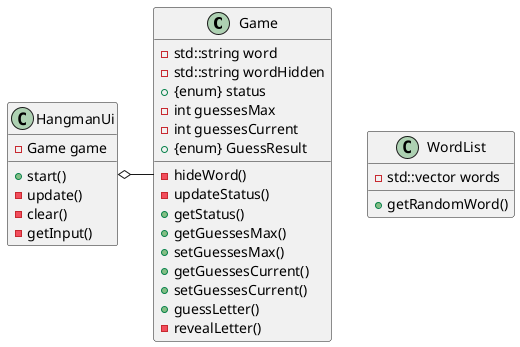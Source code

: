 @startuml

class Game {
  - std::string word
  - std::string wordHidden
  - hideWord()
  + {enum} status
  - updateStatus()
  + getStatus()
  - int guessesMax
  - int guessesCurrent
  + getGuessesMax()
  + setGuessesMax()
  + getGuessesCurrent()
  + setGuessesCurrent()
  + {enum} GuessResult
  + guessLetter()
  - revealLetter()
}

class HangmanUi {
  - Game game
  + start()
  - update()
  - clear()
  - getInput()
}

HangmanUi o-right- Game

class WordList {
  - std::vector words
  + getRandomWord()
}

@enduml
